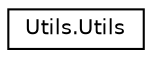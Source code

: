 digraph "Graphical Class Hierarchy"
{
 // LATEX_PDF_SIZE
  edge [fontname="Helvetica",fontsize="10",labelfontname="Helvetica",labelfontsize="10"];
  node [fontname="Helvetica",fontsize="10",shape=record];
  rankdir="LR";
  Node0 [label="Utils.Utils",height=0.2,width=0.4,color="black", fillcolor="white", style="filled",URL="$classUtils_1_1Utils.html",tooltip="Class Utils."];
}
